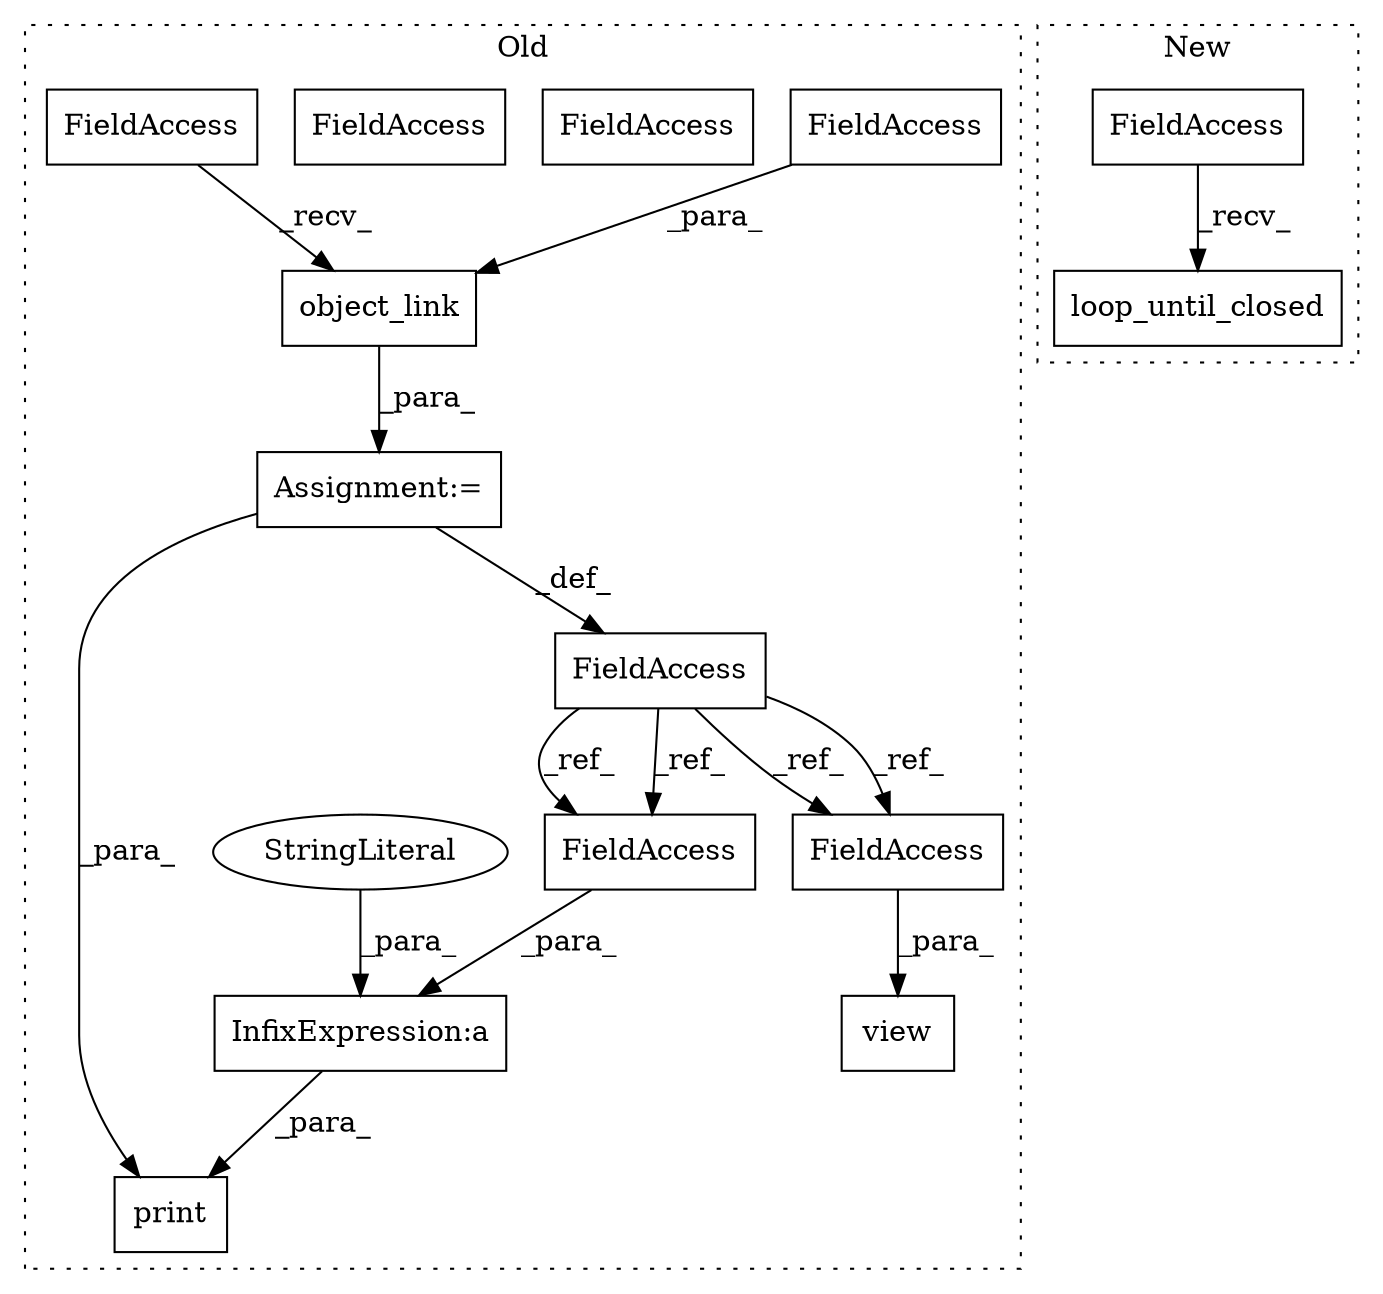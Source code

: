 digraph G {
subgraph cluster0 {
1 [label="view" a="32" s="3222,3231" l="5,1" shape="box"];
3 [label="object_link" a="32" s="3129,3157" l="12,1" shape="box"];
4 [label="InfixExpression:a" a="27" s="3206" l="3" shape="box"];
5 [label="print" a="32" s="3166,3213" l="6,1" shape="box"];
7 [label="FieldAccess" a="22" s="3141" l="8" shape="box"];
8 [label="FieldAccess" a="22" s="3209" l="4" shape="box"];
9 [label="FieldAccess" a="22" s="3116" l="4" shape="box"];
10 [label="FieldAccess" a="22" s="3227" l="4" shape="box"];
11 [label="FieldAccess" a="22" s="3121" l="7" shape="box"];
12 [label="Assignment:=" a="7" s="3120" l="1" shape="box"];
13 [label="StringLiteral" a="45" s="3172" l="34" shape="ellipse"];
14 [label="FieldAccess" a="22" s="3209" l="4" shape="box"];
15 [label="FieldAccess" a="22" s="3227" l="4" shape="box"];
label = "Old";
style="dotted";
}
subgraph cluster1 {
2 [label="loop_until_closed" a="32" s="2900" l="19" shape="box"];
6 [label="FieldAccess" a="22" s="2892" l="7" shape="box"];
label = "New";
style="dotted";
}
3 -> 12 [label="_para_"];
4 -> 5 [label="_para_"];
6 -> 2 [label="_recv_"];
7 -> 3 [label="_para_"];
9 -> 15 [label="_ref_"];
9 -> 15 [label="_ref_"];
9 -> 14 [label="_ref_"];
9 -> 14 [label="_ref_"];
11 -> 3 [label="_recv_"];
12 -> 5 [label="_para_"];
12 -> 9 [label="_def_"];
13 -> 4 [label="_para_"];
14 -> 4 [label="_para_"];
15 -> 1 [label="_para_"];
}